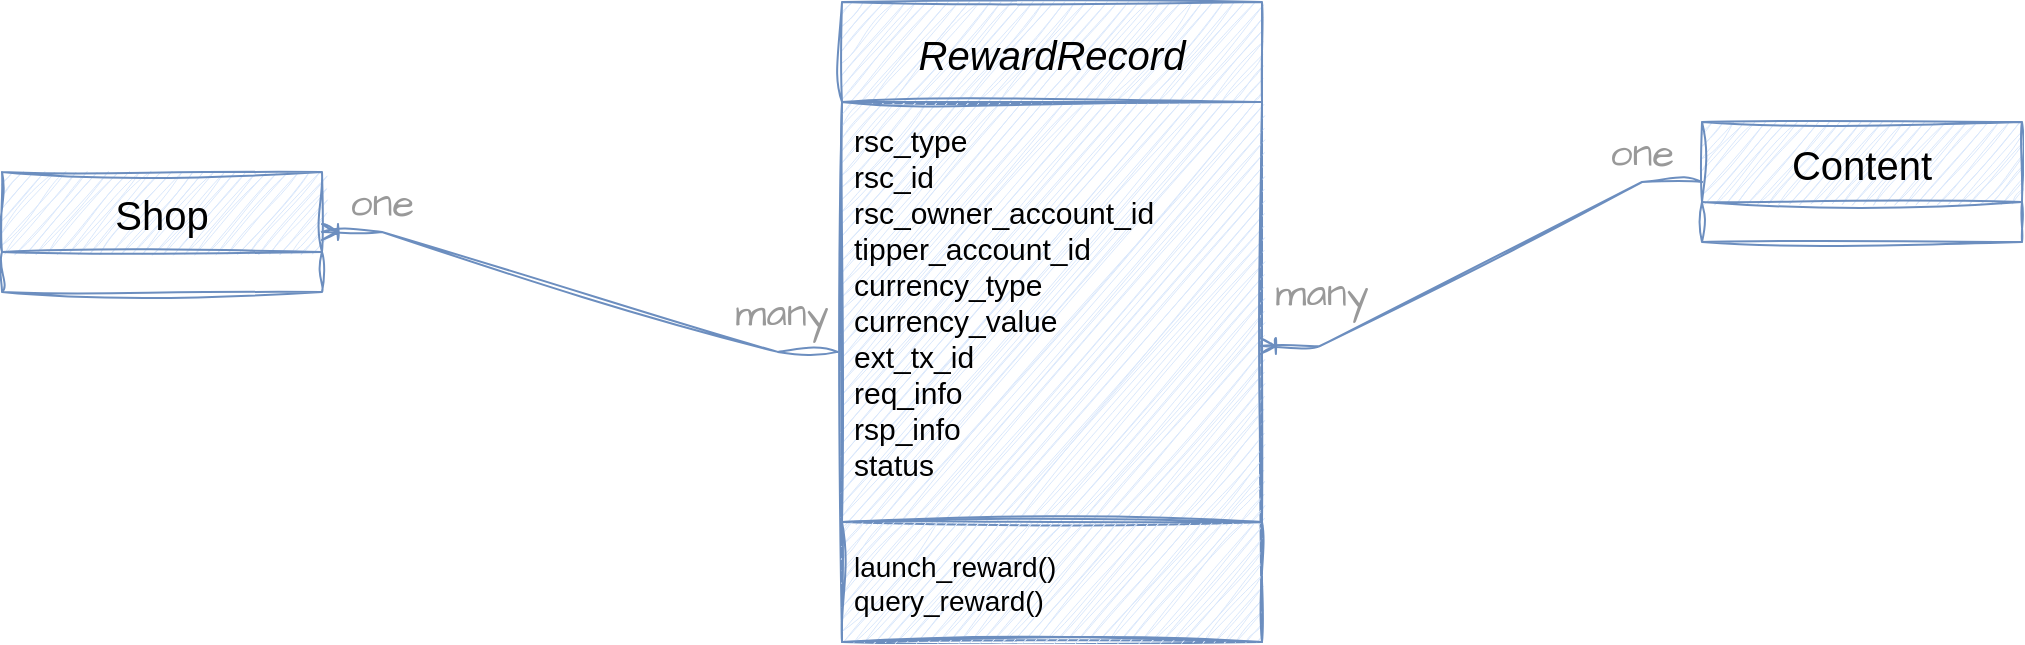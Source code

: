 <mxfile version="20.8.23" type="github"><diagram id="C5RBs43oDa-KdzZeNtuy" name="Page-1"><mxGraphModel dx="2074" dy="1131" grid="1" gridSize="10" guides="1" tooltips="1" connect="1" arrows="1" fold="1" page="1" pageScale="1" pageWidth="827" pageHeight="1169" math="0" shadow="0"><root><mxCell id="WIyWlLk6GJQsqaUBKTNV-0"/><mxCell id="WIyWlLk6GJQsqaUBKTNV-1" parent="WIyWlLk6GJQsqaUBKTNV-0"/><mxCell id="zkfFHV4jXpPFQw0GAbJ--17" value="Content" style="swimlane;fontStyle=0;align=center;verticalAlign=middle;childLayout=stackLayout;horizontal=1;startSize=40;horizontalStack=0;resizeParent=1;resizeLast=0;collapsible=1;marginBottom=0;rounded=0;shadow=0;strokeWidth=1;fillColor=#dae8fc;strokeColor=#6c8ebf;sketch=1;curveFitting=1;jiggle=2;fontFamily=Helvetica;fontSize=20;" parent="WIyWlLk6GJQsqaUBKTNV-1" vertex="1" collapsed="1"><mxGeometry x="1130" y="500" width="160" height="60" as="geometry"><mxRectangle x="135" y="70" width="175" height="100" as="alternateBounds"/></mxGeometry></mxCell><mxCell id="SNMV0da7-mxv0Kt5lc5y-27" value="RewardRecord" style="swimlane;fontStyle=2;align=center;verticalAlign=middle;childLayout=stackLayout;horizontal=1;startSize=50;horizontalStack=0;resizeParent=1;resizeLast=0;collapsible=1;marginBottom=0;rounded=0;shadow=0;strokeWidth=1;fillColor=#dae8fc;strokeColor=#6c8ebf;sketch=1;curveFitting=1;jiggle=2;fontSize=20;" parent="WIyWlLk6GJQsqaUBKTNV-1" vertex="1"><mxGeometry x="700" y="440" width="210" height="320" as="geometry"><mxRectangle x="230" y="140" width="160" height="26" as="alternateBounds"/></mxGeometry></mxCell><mxCell id="SNMV0da7-mxv0Kt5lc5y-28" value="rsc_type&#10;rsc_id&#10;rsc_owner_account_id&#10;tipper_account_id&#10;currency_type&#10;currency_value&#10;ext_tx_id&#10;req_info&#10;rsp_info&#10;status&#10;" style="text;align=left;verticalAlign=bottom;spacingLeft=4;spacingRight=4;overflow=hidden;rotatable=0;points=[[0,0.5],[1,0.5]];portConstraint=eastwest;sketch=1;curveFitting=1;jiggle=2;fontSize=15;fillColor=#dae8fc;strokeColor=#6c8ebf;" parent="SNMV0da7-mxv0Kt5lc5y-27" vertex="1"><mxGeometry y="50" width="210" height="210" as="geometry"/></mxCell><mxCell id="SNMV0da7-mxv0Kt5lc5y-29" value="launch_reward()&#10;query_reward()" style="text;align=left;verticalAlign=middle;spacingLeft=4;spacingRight=4;overflow=hidden;rotatable=0;points=[[0,0.5],[1,0.5]];portConstraint=eastwest;fillColor=#dae8fc;strokeColor=#6c8ebf;sketch=1;curveFitting=1;jiggle=2;fontSize=14;" parent="SNMV0da7-mxv0Kt5lc5y-27" vertex="1"><mxGeometry y="260" width="210" height="60" as="geometry"/></mxCell><mxCell id="SNMV0da7-mxv0Kt5lc5y-30" value="" style="edgeStyle=entityRelationEdgeStyle;fontSize=12;html=1;endArrow=ERoneToMany;rounded=0;sketch=1;hachureGap=4;jiggle=2;curveFitting=1;fontFamily=Architects Daughter;fontSource=https%3A%2F%2Ffonts.googleapis.com%2Fcss%3Ffamily%3DArchitects%2BDaughter;fontColor=#999999;entryX=0.995;entryY=0.581;entryDx=0;entryDy=0;entryPerimeter=0;exitX=0;exitY=0.5;exitDx=0;exitDy=0;fillColor=#dae8fc;strokeColor=#6c8ebf;" parent="WIyWlLk6GJQsqaUBKTNV-1" source="zkfFHV4jXpPFQw0GAbJ--17" target="SNMV0da7-mxv0Kt5lc5y-28" edge="1"><mxGeometry width="100" height="100" relative="1" as="geometry"><mxPoint x="900" y="920" as="sourcePoint"/><mxPoint x="1000" y="820" as="targetPoint"/></mxGeometry></mxCell><mxCell id="SNMV0da7-mxv0Kt5lc5y-31" value="many" style="text;html=1;strokeColor=none;fillColor=none;align=center;verticalAlign=middle;whiteSpace=wrap;rounded=0;sketch=1;hachureGap=4;jiggle=2;curveFitting=1;fontFamily=Architects Daughter;fontSize=20;fontSource=https%3A%2F%2Ffonts.googleapis.com%2Fcss%3Ffamily%3DArchitects%2BDaughter;fontColor=#999999;" parent="WIyWlLk6GJQsqaUBKTNV-1" vertex="1"><mxGeometry x="910" y="570" width="60" height="30" as="geometry"/></mxCell><mxCell id="SNMV0da7-mxv0Kt5lc5y-32" value="one" style="text;html=1;strokeColor=none;fillColor=none;align=center;verticalAlign=middle;whiteSpace=wrap;rounded=0;sketch=1;hachureGap=4;jiggle=2;curveFitting=1;fontFamily=Architects Daughter;fontSize=20;fontSource=https%3A%2F%2Ffonts.googleapis.com%2Fcss%3Ffamily%3DArchitects%2BDaughter;fontColor=#999999;" parent="WIyWlLk6GJQsqaUBKTNV-1" vertex="1"><mxGeometry x="1070" y="500" width="60" height="30" as="geometry"/></mxCell><mxCell id="hczV31sYVTUrhPeKgMjo-0" value="Shop" style="swimlane;fontStyle=0;align=center;verticalAlign=middle;childLayout=stackLayout;horizontal=1;startSize=40;horizontalStack=0;resizeParent=1;resizeLast=0;collapsible=1;marginBottom=0;rounded=0;shadow=0;strokeWidth=1;fillColor=#dae8fc;strokeColor=#6c8ebf;sketch=1;curveFitting=1;jiggle=2;fontFamily=Helvetica;fontSize=20;" vertex="1" collapsed="1" parent="WIyWlLk6GJQsqaUBKTNV-1"><mxGeometry x="280" y="525" width="160" height="60" as="geometry"><mxRectangle x="135" y="70" width="175" height="100" as="alternateBounds"/></mxGeometry></mxCell><mxCell id="hczV31sYVTUrhPeKgMjo-1" value="one" style="text;html=1;strokeColor=none;fillColor=none;align=center;verticalAlign=middle;whiteSpace=wrap;rounded=0;sketch=1;hachureGap=4;jiggle=2;curveFitting=1;fontFamily=Architects Daughter;fontSize=20;fontSource=https%3A%2F%2Ffonts.googleapis.com%2Fcss%3Ffamily%3DArchitects%2BDaughter;fontColor=#999999;" vertex="1" parent="WIyWlLk6GJQsqaUBKTNV-1"><mxGeometry x="440" y="525" width="60" height="30" as="geometry"/></mxCell><mxCell id="hczV31sYVTUrhPeKgMjo-2" value="" style="edgeStyle=entityRelationEdgeStyle;fontSize=12;html=1;endArrow=ERoneToMany;rounded=0;sketch=1;hachureGap=4;jiggle=2;curveFitting=1;fontFamily=Architects Daughter;fontSource=https%3A%2F%2Ffonts.googleapis.com%2Fcss%3Ffamily%3DArchitects%2BDaughter;fontColor=#999999;fillColor=#dae8fc;strokeColor=#6c8ebf;entryX=1;entryY=0.5;entryDx=0;entryDy=0;exitX=-0.01;exitY=0.595;exitDx=0;exitDy=0;exitPerimeter=0;" edge="1" parent="WIyWlLk6GJQsqaUBKTNV-1" source="SNMV0da7-mxv0Kt5lc5y-28" target="hczV31sYVTUrhPeKgMjo-0"><mxGeometry width="100" height="100" relative="1" as="geometry"><mxPoint x="1150" y="810" as="sourcePoint"/><mxPoint x="1100" y="680" as="targetPoint"/></mxGeometry></mxCell><mxCell id="hczV31sYVTUrhPeKgMjo-3" value="many" style="text;html=1;strokeColor=none;fillColor=none;align=center;verticalAlign=middle;whiteSpace=wrap;rounded=0;sketch=1;hachureGap=4;jiggle=2;curveFitting=1;fontFamily=Architects Daughter;fontSize=20;fontSource=https%3A%2F%2Ffonts.googleapis.com%2Fcss%3Ffamily%3DArchitects%2BDaughter;fontColor=#999999;" vertex="1" parent="WIyWlLk6GJQsqaUBKTNV-1"><mxGeometry x="640" y="580" width="60" height="30" as="geometry"/></mxCell></root></mxGraphModel></diagram></mxfile>